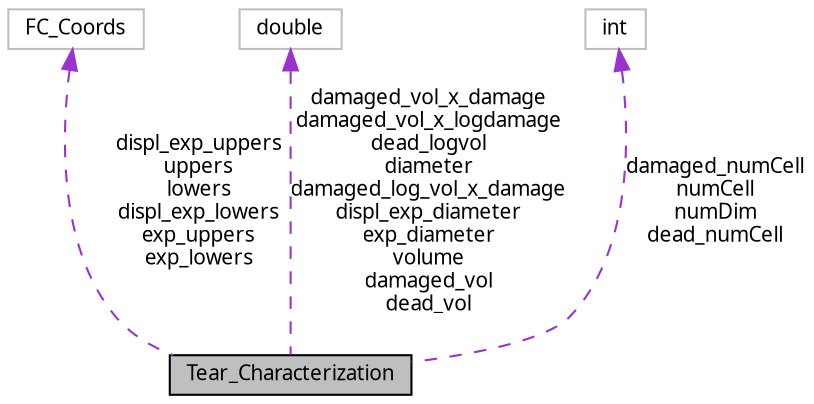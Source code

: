 digraph G
{
  edge [fontname="FreeSans.ttf",fontsize=10,labelfontname="FreeSans.ttf",labelfontsize=10];
  node [fontname="FreeSans.ttf",fontsize=10,shape=record];
  Node1 [label="Tear_Characterization",height=0.2,width=0.4,color="black", fillcolor="grey75", style="filled" fontcolor="black"];
  Node2 -> Node1 [dir=back,color="darkorchid3",fontsize=10,style="dashed",label="displ_exp_uppers\nuppers\nlowers\ndispl_exp_lowers\nexp_uppers\nexp_lowers",fontname="FreeSans.ttf"];
  Node2 [label="FC_Coords",height=0.2,width=0.4,color="grey75", fillcolor="white", style="filled"];
  Node3 -> Node1 [dir=back,color="darkorchid3",fontsize=10,style="dashed",label="damaged_vol_x_damage\ndamaged_vol_x_logdamage\ndead_logvol\ndiameter\ndamaged_log_vol_x_damage\ndispl_exp_diameter\nexp_diameter\nvolume\ndamaged_vol\ndead_vol",fontname="FreeSans.ttf"];
  Node3 [label="double",height=0.2,width=0.4,color="grey75", fillcolor="white", style="filled"];
  Node4 -> Node1 [dir=back,color="darkorchid3",fontsize=10,style="dashed",label="damaged_numCell\nnumCell\nnumDim\ndead_numCell",fontname="FreeSans.ttf"];
  Node4 [label="int",height=0.2,width=0.4,color="grey75", fillcolor="white", style="filled"];
}
